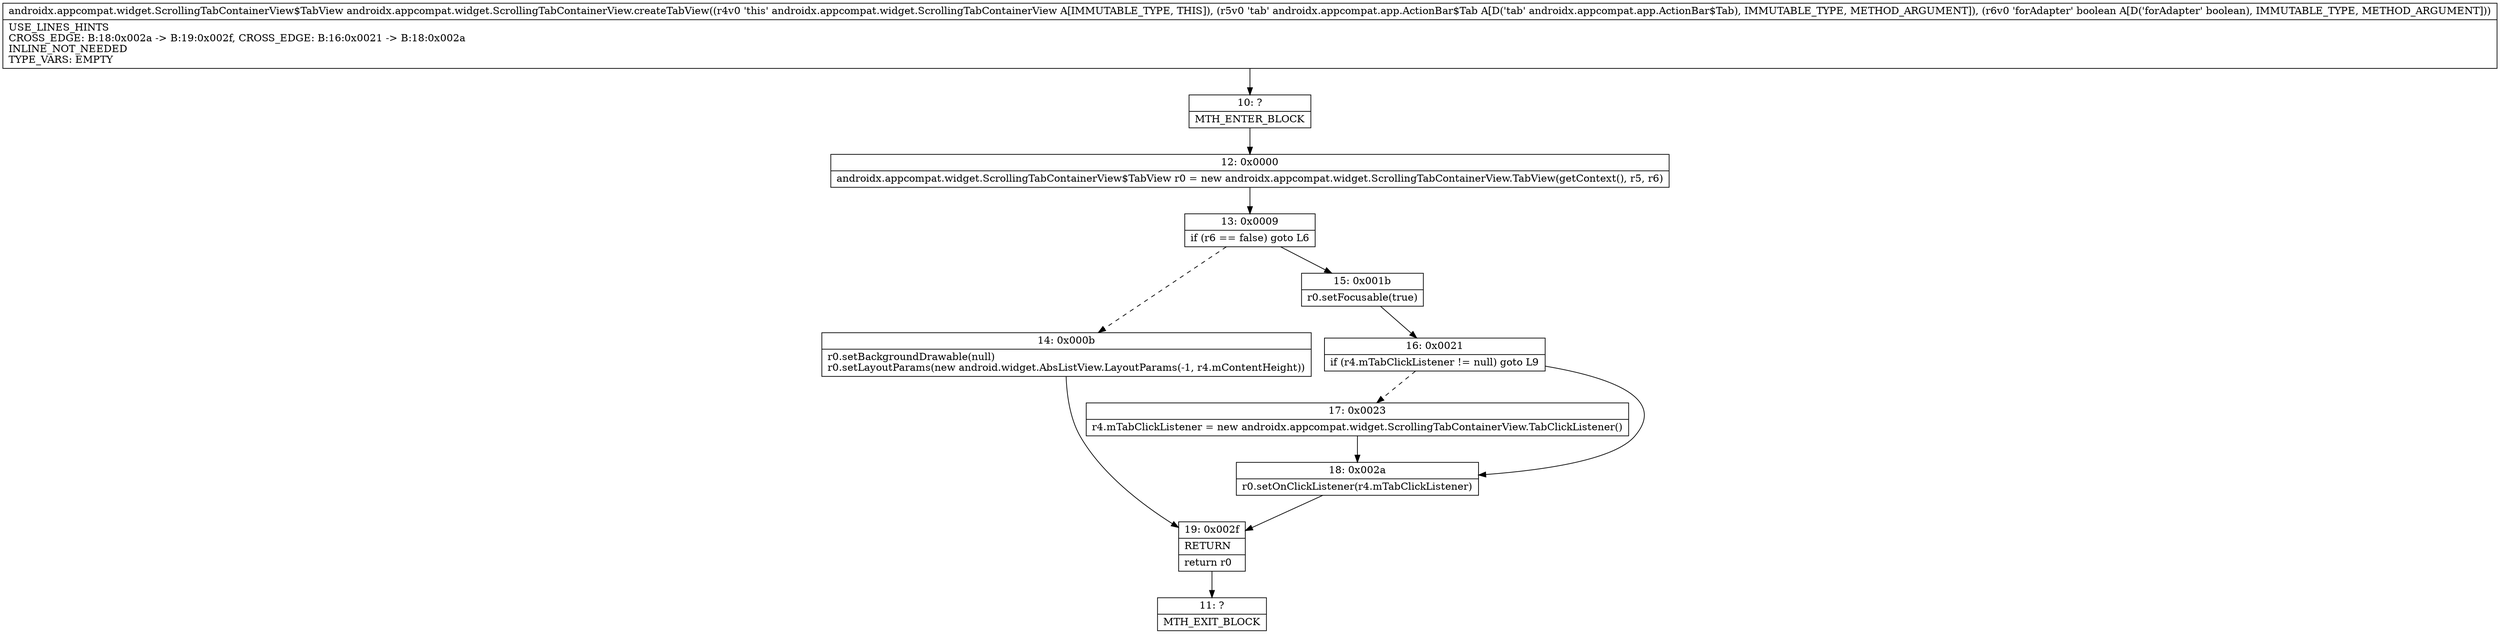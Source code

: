 digraph "CFG forandroidx.appcompat.widget.ScrollingTabContainerView.createTabView(Landroidx\/appcompat\/app\/ActionBar$Tab;Z)Landroidx\/appcompat\/widget\/ScrollingTabContainerView$TabView;" {
Node_10 [shape=record,label="{10\:\ ?|MTH_ENTER_BLOCK\l}"];
Node_12 [shape=record,label="{12\:\ 0x0000|androidx.appcompat.widget.ScrollingTabContainerView$TabView r0 = new androidx.appcompat.widget.ScrollingTabContainerView.TabView(getContext(), r5, r6)\l}"];
Node_13 [shape=record,label="{13\:\ 0x0009|if (r6 == false) goto L6\l}"];
Node_14 [shape=record,label="{14\:\ 0x000b|r0.setBackgroundDrawable(null)\lr0.setLayoutParams(new android.widget.AbsListView.LayoutParams(\-1, r4.mContentHeight))\l}"];
Node_19 [shape=record,label="{19\:\ 0x002f|RETURN\l|return r0\l}"];
Node_11 [shape=record,label="{11\:\ ?|MTH_EXIT_BLOCK\l}"];
Node_15 [shape=record,label="{15\:\ 0x001b|r0.setFocusable(true)\l}"];
Node_16 [shape=record,label="{16\:\ 0x0021|if (r4.mTabClickListener != null) goto L9\l}"];
Node_17 [shape=record,label="{17\:\ 0x0023|r4.mTabClickListener = new androidx.appcompat.widget.ScrollingTabContainerView.TabClickListener()\l}"];
Node_18 [shape=record,label="{18\:\ 0x002a|r0.setOnClickListener(r4.mTabClickListener)\l}"];
MethodNode[shape=record,label="{androidx.appcompat.widget.ScrollingTabContainerView$TabView androidx.appcompat.widget.ScrollingTabContainerView.createTabView((r4v0 'this' androidx.appcompat.widget.ScrollingTabContainerView A[IMMUTABLE_TYPE, THIS]), (r5v0 'tab' androidx.appcompat.app.ActionBar$Tab A[D('tab' androidx.appcompat.app.ActionBar$Tab), IMMUTABLE_TYPE, METHOD_ARGUMENT]), (r6v0 'forAdapter' boolean A[D('forAdapter' boolean), IMMUTABLE_TYPE, METHOD_ARGUMENT]))  | USE_LINES_HINTS\lCROSS_EDGE: B:18:0x002a \-\> B:19:0x002f, CROSS_EDGE: B:16:0x0021 \-\> B:18:0x002a\lINLINE_NOT_NEEDED\lTYPE_VARS: EMPTY\l}"];
MethodNode -> Node_10;Node_10 -> Node_12;
Node_12 -> Node_13;
Node_13 -> Node_14[style=dashed];
Node_13 -> Node_15;
Node_14 -> Node_19;
Node_19 -> Node_11;
Node_15 -> Node_16;
Node_16 -> Node_17[style=dashed];
Node_16 -> Node_18;
Node_17 -> Node_18;
Node_18 -> Node_19;
}

